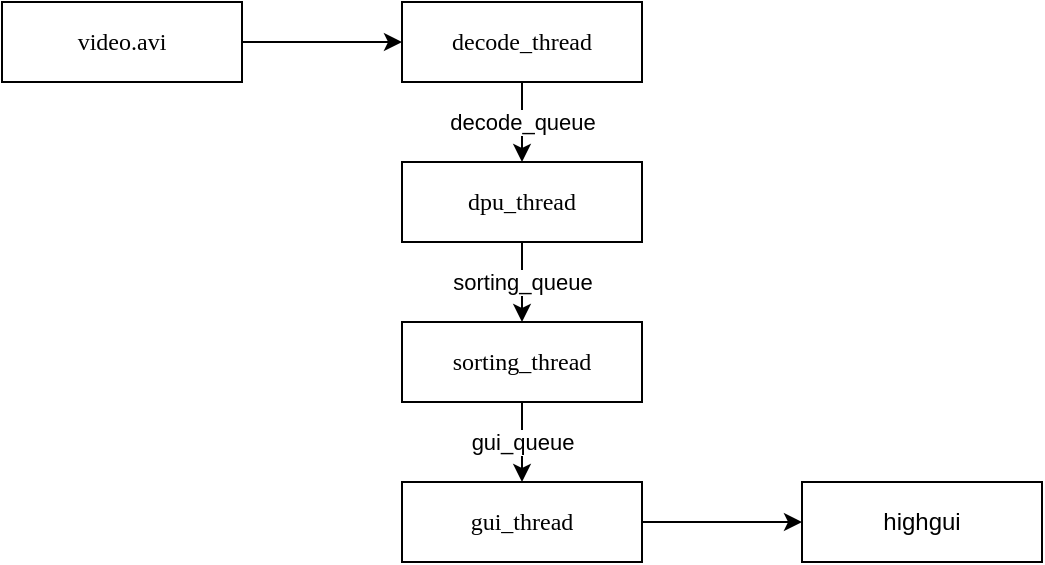 <mxfile version="21.8.2" type="github">
  <diagram name="第 1 页" id="rRRwXiFJLHssUKnTgDnN">
    <mxGraphModel dx="786" dy="467" grid="1" gridSize="10" guides="1" tooltips="1" connect="1" arrows="1" fold="1" page="1" pageScale="1" pageWidth="827" pageHeight="1169" math="0" shadow="0">
      <root>
        <mxCell id="0" />
        <mxCell id="1" parent="0" />
        <mxCell id="raj5QXHnPi8RDqYbad72-2" value="decode_queue" style="edgeStyle=orthogonalEdgeStyle;rounded=0;orthogonalLoop=1;jettySize=auto;html=1;" edge="1" parent="1" source="MbkqwrrIiwcySXfk0VdY-1" target="MbkqwrrIiwcySXfk0VdY-3">
          <mxGeometry relative="1" as="geometry" />
        </mxCell>
        <mxCell id="MbkqwrrIiwcySXfk0VdY-1" value="decode_thread" style="rounded=0;whiteSpace=wrap;html=1;fontFamily=Lucida Console;" parent="1" vertex="1">
          <mxGeometry x="240" y="120" width="120" height="40" as="geometry" />
        </mxCell>
        <mxCell id="raj5QXHnPi8RDqYbad72-1" value="" style="edgeStyle=orthogonalEdgeStyle;rounded=0;orthogonalLoop=1;jettySize=auto;html=1;" edge="1" parent="1" source="MbkqwrrIiwcySXfk0VdY-2" target="MbkqwrrIiwcySXfk0VdY-1">
          <mxGeometry relative="1" as="geometry" />
        </mxCell>
        <mxCell id="MbkqwrrIiwcySXfk0VdY-2" value="video.avi" style="rounded=0;whiteSpace=wrap;html=1;fontFamily=Lucida Console;" parent="1" vertex="1">
          <mxGeometry x="40" y="120" width="120" height="40" as="geometry" />
        </mxCell>
        <mxCell id="raj5QXHnPi8RDqYbad72-3" value="sorting_queue" style="edgeStyle=orthogonalEdgeStyle;rounded=0;orthogonalLoop=1;jettySize=auto;html=1;" edge="1" parent="1" source="MbkqwrrIiwcySXfk0VdY-3" target="MbkqwrrIiwcySXfk0VdY-6">
          <mxGeometry relative="1" as="geometry" />
        </mxCell>
        <mxCell id="MbkqwrrIiwcySXfk0VdY-3" value="dpu_thread" style="rounded=0;whiteSpace=wrap;html=1;fontFamily=Lucida Console;" parent="1" vertex="1">
          <mxGeometry x="240" y="200" width="120" height="40" as="geometry" />
        </mxCell>
        <mxCell id="raj5QXHnPi8RDqYbad72-4" value="gui_queue" style="edgeStyle=orthogonalEdgeStyle;rounded=0;orthogonalLoop=1;jettySize=auto;html=1;" edge="1" parent="1" source="MbkqwrrIiwcySXfk0VdY-6" target="MbkqwrrIiwcySXfk0VdY-7">
          <mxGeometry relative="1" as="geometry" />
        </mxCell>
        <mxCell id="MbkqwrrIiwcySXfk0VdY-6" value="sorting_thread" style="rounded=0;whiteSpace=wrap;html=1;fontFamily=Lucida Console;" parent="1" vertex="1">
          <mxGeometry x="240" y="280" width="120" height="40" as="geometry" />
        </mxCell>
        <mxCell id="raj5QXHnPi8RDqYbad72-6" value="" style="edgeStyle=orthogonalEdgeStyle;rounded=0;orthogonalLoop=1;jettySize=auto;html=1;" edge="1" parent="1" source="MbkqwrrIiwcySXfk0VdY-7" target="raj5QXHnPi8RDqYbad72-5">
          <mxGeometry relative="1" as="geometry" />
        </mxCell>
        <mxCell id="MbkqwrrIiwcySXfk0VdY-7" value="gui_thread" style="rounded=0;whiteSpace=wrap;html=1;fontFamily=Lucida Console;" parent="1" vertex="1">
          <mxGeometry x="240" y="360" width="120" height="40" as="geometry" />
        </mxCell>
        <mxCell id="raj5QXHnPi8RDqYbad72-5" value="highgui" style="rounded=0;whiteSpace=wrap;html=1;" vertex="1" parent="1">
          <mxGeometry x="440" y="360" width="120" height="40" as="geometry" />
        </mxCell>
      </root>
    </mxGraphModel>
  </diagram>
</mxfile>
